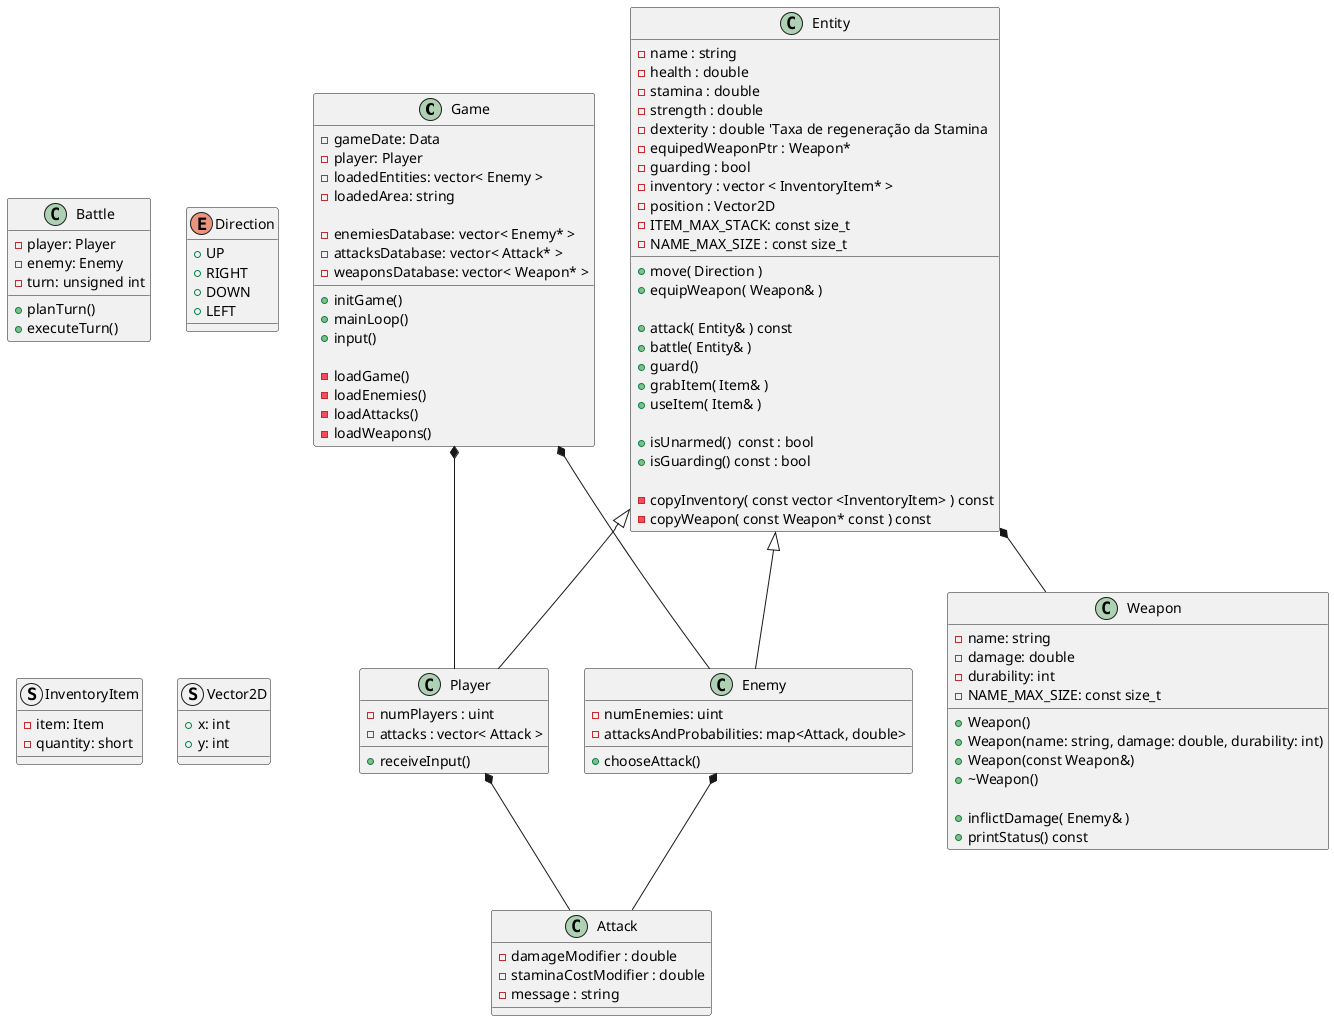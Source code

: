 @startuml
class Game {
   - gameDate: Data
   - player: Player
   - loadedEntities: vector< Enemy >
   - loadedArea: string

   - enemiesDatabase: vector< Enemy* >
   - attacksDatabase: vector< Attack* >
   - weaponsDatabase: vector< Weapon* >
   
   + initGame()
   + mainLoop()
   + input()

   - loadGame()
   - loadEnemies()
   - loadAttacks()
   - loadWeapons()
}

class Battle {
    - player: Player
    - enemy: Enemy
    - turn: unsigned int

    'Receive Player input and determine enemy attack
    + planTurn()
    + executeTurn()
}

enum Direction{
   + UP
   + RIGHT
   + DOWN
   + LEFT
}

struct InventoryItem {
    - item: Item
    - quantity: short
}

struct Vector2D {
    + x: int
    + y: int
}

class Entity{
    - name : string
    - health : double
    - stamina : double
    - strength : double
    - dexterity : double 'Taxa de regeneração da Stamina
    - equipedWeaponPtr : Weapon*
    - guarding : bool
    - inventory : vector < InventoryItem* >
    - position : Vector2D
    - ITEM_MAX_STACK: const size_t
    - NAME_MAX_SIZE : const size_t

    + move( Direction )
    + equipWeapon( Weapon& )

    + attack( Entity& ) const
    + battle( Entity& )
    + guard()
    + grabItem( Item& )
    + useItem( Item& )

    + isUnarmed()  const : bool
    + isGuarding() const : bool

    ' Aqui, a função pode simplesmente atribuir a um atributo privado direto, sem precisar retornar
    - copyInventory( const vector <InventoryItem> ) const
    - copyWeapon( const Weapon* const ) const
}

class Player {
    - numPlayers : uint
    - attacks : vector< Attack >
    + receiveInput()
}

class Enemy {
    - numEnemies: uint
    'O ataque e a probabilidade de usar o ataque em batalha!
    - attacksAndProbabilities: map<Attack, double>
    + chooseAttack()
}

class Attack {
    - damageModifier : double
    - staminaCostModifier : double
    - message : string
}

class Weapon {
    - name: string
    - damage: double
    - durability: int
    - NAME_MAX_SIZE: const size_t

    + Weapon()
    + Weapon(name: string, damage: double, durability: int)
    + Weapon(const Weapon&)
    + ~Weapon()

    + inflictDamage( Enemy& )
    + printStatus() const
}

Game *-- Player
Game *-- Enemy
Entity <|-- Player
Entity <|-- Enemy
Entity *-- Weapon
Enemy *-- Attack
Player *-- Attack
@enduml